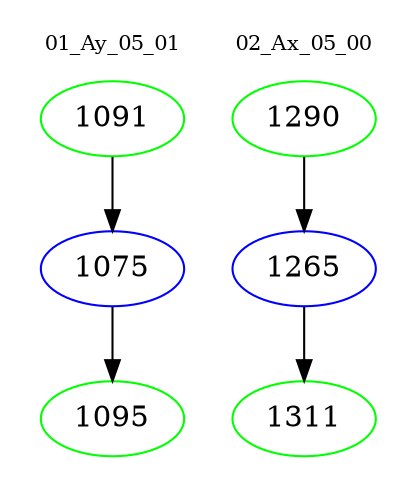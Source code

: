 digraph{
subgraph cluster_0 {
color = white
label = "01_Ay_05_01";
fontsize=10;
T0_1091 [label="1091", color="green"]
T0_1091 -> T0_1075 [color="black"]
T0_1075 [label="1075", color="blue"]
T0_1075 -> T0_1095 [color="black"]
T0_1095 [label="1095", color="green"]
}
subgraph cluster_1 {
color = white
label = "02_Ax_05_00";
fontsize=10;
T1_1290 [label="1290", color="green"]
T1_1290 -> T1_1265 [color="black"]
T1_1265 [label="1265", color="blue"]
T1_1265 -> T1_1311 [color="black"]
T1_1311 [label="1311", color="green"]
}
}

